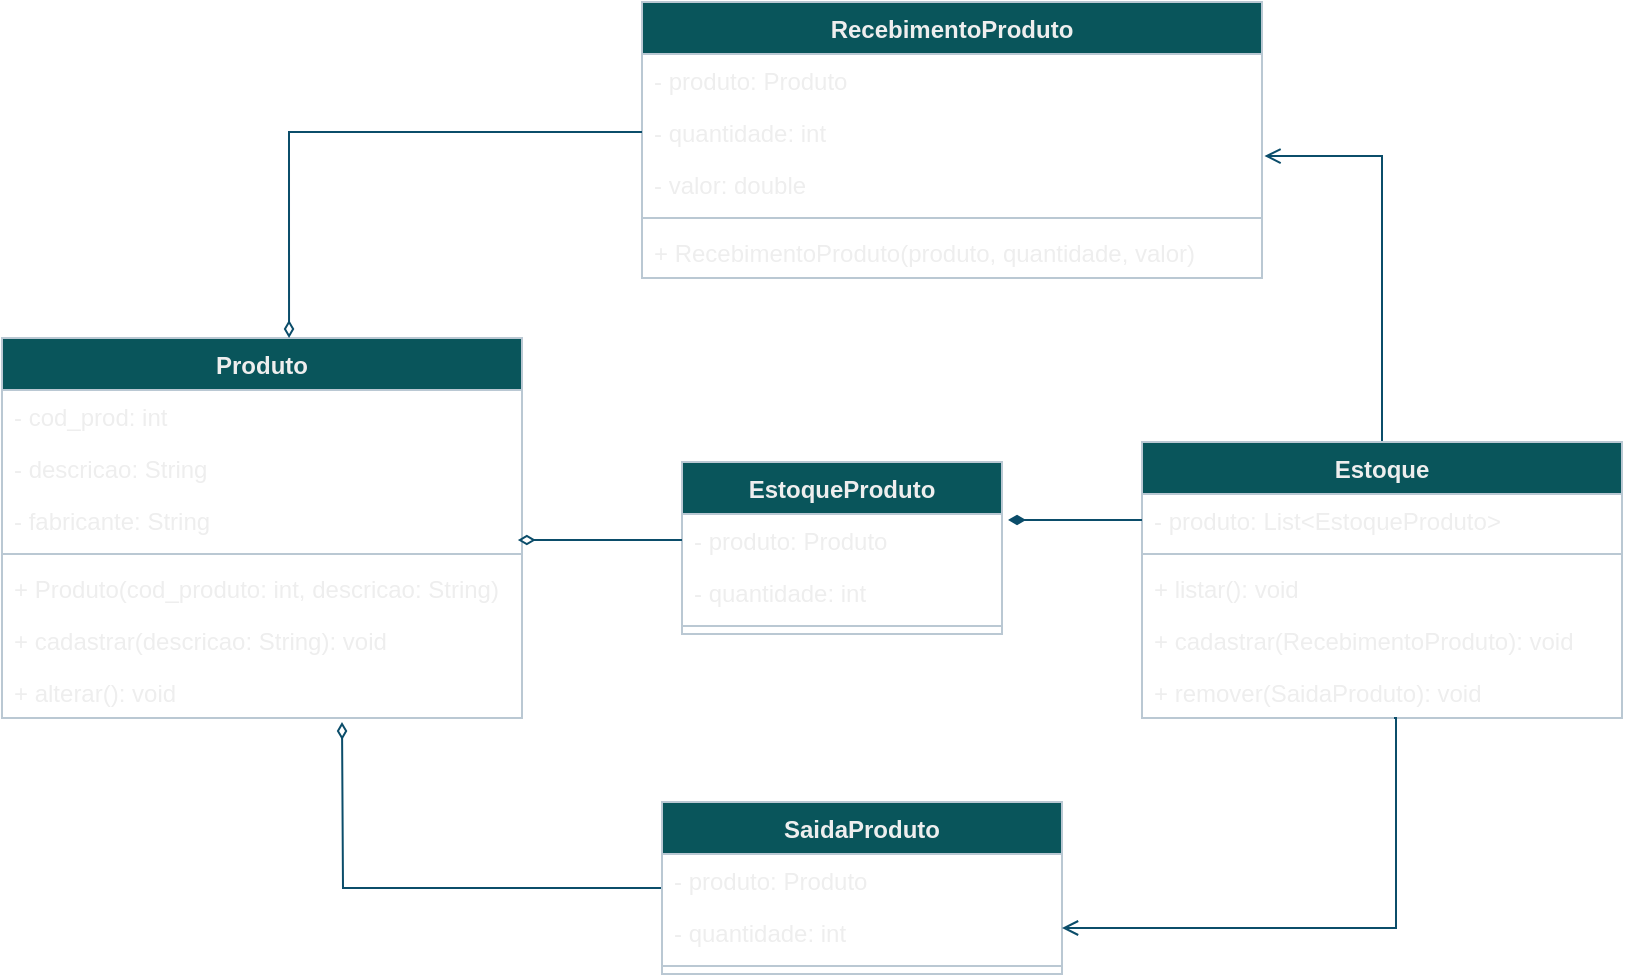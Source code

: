 <mxfile version="21.5.2" type="github">
  <diagram id="C5RBs43oDa-KdzZeNtuy" name="Page-1">
    <mxGraphModel dx="1114" dy="616" grid="1" gridSize="10" guides="1" tooltips="1" connect="1" arrows="1" fold="1" page="1" pageScale="1" pageWidth="827" pageHeight="1169" math="0" shadow="0">
      <root>
        <mxCell id="WIyWlLk6GJQsqaUBKTNV-0" />
        <mxCell id="WIyWlLk6GJQsqaUBKTNV-1" parent="WIyWlLk6GJQsqaUBKTNV-0" />
        <mxCell id="OJTJIqF98ZmuTT_Fb_ie-6" style="edgeStyle=orthogonalEdgeStyle;rounded=0;orthogonalLoop=1;jettySize=auto;html=1;entryX=1.004;entryY=-0.038;entryDx=0;entryDy=0;entryPerimeter=0;endArrow=open;endFill=0;labelBackgroundColor=none;fontColor=default;strokeColor=#0B4D6A;" edge="1" parent="WIyWlLk6GJQsqaUBKTNV-1" source="01x_B53HGo5WK-oIWe2N-0" target="OJTJIqF98ZmuTT_Fb_ie-0">
          <mxGeometry relative="1" as="geometry">
            <Array as="points">
              <mxPoint x="700" y="97" />
            </Array>
          </mxGeometry>
        </mxCell>
        <mxCell id="01x_B53HGo5WK-oIWe2N-0" value="Estoque" style="swimlane;fontStyle=1;align=center;verticalAlign=top;childLayout=stackLayout;horizontal=1;startSize=26;horizontalStack=0;resizeParent=1;resizeParentMax=0;resizeLast=0;collapsible=1;marginBottom=0;whiteSpace=wrap;html=1;labelBackgroundColor=none;fillColor=#09555B;strokeColor=#BAC8D3;fontColor=#EEEEEE;" parent="WIyWlLk6GJQsqaUBKTNV-1" vertex="1">
          <mxGeometry x="580" y="240" width="240" height="138" as="geometry" />
        </mxCell>
        <mxCell id="01x_B53HGo5WK-oIWe2N-1" value="- produto: List&amp;lt;EstoqueProduto&amp;gt;" style="text;strokeColor=none;fillColor=none;align=left;verticalAlign=top;spacingLeft=4;spacingRight=4;overflow=hidden;rotatable=0;points=[[0,0.5],[1,0.5]];portConstraint=eastwest;whiteSpace=wrap;html=1;labelBackgroundColor=none;fontColor=#EEEEEE;" parent="01x_B53HGo5WK-oIWe2N-0" vertex="1">
          <mxGeometry y="26" width="240" height="26" as="geometry" />
        </mxCell>
        <mxCell id="01x_B53HGo5WK-oIWe2N-2" value="" style="line;strokeWidth=1;fillColor=none;align=left;verticalAlign=middle;spacingTop=-1;spacingLeft=3;spacingRight=3;rotatable=0;labelPosition=right;points=[];portConstraint=eastwest;labelBackgroundColor=none;strokeColor=#BAC8D3;fontColor=#EEEEEE;" parent="01x_B53HGo5WK-oIWe2N-0" vertex="1">
          <mxGeometry y="52" width="240" height="8" as="geometry" />
        </mxCell>
        <mxCell id="01x_B53HGo5WK-oIWe2N-3" value="+ listar(): void" style="text;strokeColor=none;fillColor=none;align=left;verticalAlign=top;spacingLeft=4;spacingRight=4;overflow=hidden;rotatable=0;points=[[0,0.5],[1,0.5]];portConstraint=eastwest;whiteSpace=wrap;html=1;labelBackgroundColor=none;fontColor=#EEEEEE;" parent="01x_B53HGo5WK-oIWe2N-0" vertex="1">
          <mxGeometry y="60" width="240" height="26" as="geometry" />
        </mxCell>
        <mxCell id="OJTJIqF98ZmuTT_Fb_ie-4" value="+ cadastrar(RecebimentoProduto): void" style="text;strokeColor=none;fillColor=none;align=left;verticalAlign=top;spacingLeft=4;spacingRight=4;overflow=hidden;rotatable=0;points=[[0,0.5],[1,0.5]];portConstraint=eastwest;whiteSpace=wrap;html=1;labelBackgroundColor=none;fontColor=#EEEEEE;" vertex="1" parent="01x_B53HGo5WK-oIWe2N-0">
          <mxGeometry y="86" width="240" height="26" as="geometry" />
        </mxCell>
        <mxCell id="OJTJIqF98ZmuTT_Fb_ie-5" value="+ remover(SaidaProduto): void" style="text;strokeColor=none;fillColor=none;align=left;verticalAlign=top;spacingLeft=4;spacingRight=4;overflow=hidden;rotatable=0;points=[[0,0.5],[1,0.5]];portConstraint=eastwest;whiteSpace=wrap;html=1;labelBackgroundColor=none;fontColor=#EEEEEE;" vertex="1" parent="01x_B53HGo5WK-oIWe2N-0">
          <mxGeometry y="112" width="240" height="26" as="geometry" />
        </mxCell>
        <mxCell id="01x_B53HGo5WK-oIWe2N-4" value="Produto" style="swimlane;fontStyle=1;align=center;verticalAlign=top;childLayout=stackLayout;horizontal=1;startSize=26;horizontalStack=0;resizeParent=1;resizeParentMax=0;resizeLast=0;collapsible=1;marginBottom=0;whiteSpace=wrap;html=1;labelBackgroundColor=none;fillColor=#09555B;strokeColor=#BAC8D3;fontColor=#EEEEEE;" parent="WIyWlLk6GJQsqaUBKTNV-1" vertex="1">
          <mxGeometry x="10" y="188" width="260" height="190" as="geometry" />
        </mxCell>
        <mxCell id="01x_B53HGo5WK-oIWe2N-24" value="- cod_prod: int" style="text;strokeColor=none;fillColor=none;align=left;verticalAlign=top;spacingLeft=4;spacingRight=4;overflow=hidden;rotatable=0;points=[[0,0.5],[1,0.5]];portConstraint=eastwest;whiteSpace=wrap;html=1;labelBackgroundColor=none;fontColor=#EEEEEE;" parent="01x_B53HGo5WK-oIWe2N-4" vertex="1">
          <mxGeometry y="26" width="260" height="26" as="geometry" />
        </mxCell>
        <mxCell id="01x_B53HGo5WK-oIWe2N-9" value="- descricao: String" style="text;strokeColor=none;fillColor=none;align=left;verticalAlign=top;spacingLeft=4;spacingRight=4;overflow=hidden;rotatable=0;points=[[0,0.5],[1,0.5]];portConstraint=eastwest;whiteSpace=wrap;html=1;labelBackgroundColor=none;fontColor=#EEEEEE;" parent="01x_B53HGo5WK-oIWe2N-4" vertex="1">
          <mxGeometry y="52" width="260" height="26" as="geometry" />
        </mxCell>
        <mxCell id="OJTJIqF98ZmuTT_Fb_ie-18" value="- fabricante: String" style="text;strokeColor=none;fillColor=none;align=left;verticalAlign=top;spacingLeft=4;spacingRight=4;overflow=hidden;rotatable=0;points=[[0,0.5],[1,0.5]];portConstraint=eastwest;whiteSpace=wrap;html=1;labelBackgroundColor=none;fontColor=#EEEEEE;" vertex="1" parent="01x_B53HGo5WK-oIWe2N-4">
          <mxGeometry y="78" width="260" height="26" as="geometry" />
        </mxCell>
        <mxCell id="01x_B53HGo5WK-oIWe2N-6" value="" style="line;strokeWidth=1;fillColor=none;align=left;verticalAlign=middle;spacingTop=-1;spacingLeft=3;spacingRight=3;rotatable=0;labelPosition=right;points=[];portConstraint=eastwest;labelBackgroundColor=none;strokeColor=#BAC8D3;fontColor=#EEEEEE;" parent="01x_B53HGo5WK-oIWe2N-4" vertex="1">
          <mxGeometry y="104" width="260" height="8" as="geometry" />
        </mxCell>
        <mxCell id="01x_B53HGo5WK-oIWe2N-7" value="+ Produto(cod_produto: int, descricao: String)" style="text;strokeColor=none;fillColor=none;align=left;verticalAlign=top;spacingLeft=4;spacingRight=4;overflow=hidden;rotatable=0;points=[[0,0.5],[1,0.5]];portConstraint=eastwest;whiteSpace=wrap;html=1;labelBackgroundColor=none;fontColor=#EEEEEE;" parent="01x_B53HGo5WK-oIWe2N-4" vertex="1">
          <mxGeometry y="112" width="260" height="26" as="geometry" />
        </mxCell>
        <mxCell id="01x_B53HGo5WK-oIWe2N-14" value="+ cadastrar(descricao: String): void" style="text;strokeColor=none;fillColor=none;align=left;verticalAlign=top;spacingLeft=4;spacingRight=4;overflow=hidden;rotatable=0;points=[[0,0.5],[1,0.5]];portConstraint=eastwest;whiteSpace=wrap;html=1;labelBackgroundColor=none;fontColor=#EEEEEE;" parent="01x_B53HGo5WK-oIWe2N-4" vertex="1">
          <mxGeometry y="138" width="260" height="26" as="geometry" />
        </mxCell>
        <mxCell id="01x_B53HGo5WK-oIWe2N-26" value="+ alterar(): void" style="text;strokeColor=none;fillColor=none;align=left;verticalAlign=top;spacingLeft=4;spacingRight=4;overflow=hidden;rotatable=0;points=[[0,0.5],[1,0.5]];portConstraint=eastwest;whiteSpace=wrap;html=1;labelBackgroundColor=none;fontColor=#EEEEEE;" parent="01x_B53HGo5WK-oIWe2N-4" vertex="1">
          <mxGeometry y="164" width="260" height="26" as="geometry" />
        </mxCell>
        <mxCell id="01x_B53HGo5WK-oIWe2N-10" value="RecebimentoProduto" style="swimlane;fontStyle=1;align=center;verticalAlign=top;childLayout=stackLayout;horizontal=1;startSize=26;horizontalStack=0;resizeParent=1;resizeParentMax=0;resizeLast=0;collapsible=1;marginBottom=0;whiteSpace=wrap;html=1;labelBackgroundColor=none;fillColor=#09555B;strokeColor=#BAC8D3;fontColor=#EEEEEE;" parent="WIyWlLk6GJQsqaUBKTNV-1" vertex="1">
          <mxGeometry x="330" y="20" width="310" height="138" as="geometry" />
        </mxCell>
        <mxCell id="01x_B53HGo5WK-oIWe2N-21" value="- produto: Produto" style="text;strokeColor=none;fillColor=none;align=left;verticalAlign=top;spacingLeft=4;spacingRight=4;overflow=hidden;rotatable=0;points=[[0,0.5],[1,0.5]];portConstraint=eastwest;whiteSpace=wrap;html=1;labelBackgroundColor=none;fontColor=#EEEEEE;" parent="01x_B53HGo5WK-oIWe2N-10" vertex="1">
          <mxGeometry y="26" width="310" height="26" as="geometry" />
        </mxCell>
        <mxCell id="01x_B53HGo5WK-oIWe2N-11" value="- quantidade: int" style="text;strokeColor=none;fillColor=none;align=left;verticalAlign=top;spacingLeft=4;spacingRight=4;overflow=hidden;rotatable=0;points=[[0,0.5],[1,0.5]];portConstraint=eastwest;whiteSpace=wrap;html=1;labelBackgroundColor=none;fontColor=#EEEEEE;" parent="01x_B53HGo5WK-oIWe2N-10" vertex="1">
          <mxGeometry y="52" width="310" height="26" as="geometry" />
        </mxCell>
        <mxCell id="OJTJIqF98ZmuTT_Fb_ie-0" value="- valor: double" style="text;strokeColor=none;fillColor=none;align=left;verticalAlign=top;spacingLeft=4;spacingRight=4;overflow=hidden;rotatable=0;points=[[0,0.5],[1,0.5]];portConstraint=eastwest;whiteSpace=wrap;html=1;labelBackgroundColor=none;fontColor=#EEEEEE;" vertex="1" parent="01x_B53HGo5WK-oIWe2N-10">
          <mxGeometry y="78" width="310" height="26" as="geometry" />
        </mxCell>
        <mxCell id="01x_B53HGo5WK-oIWe2N-12" value="" style="line;strokeWidth=1;fillColor=none;align=left;verticalAlign=middle;spacingTop=-1;spacingLeft=3;spacingRight=3;rotatable=0;labelPosition=right;points=[];portConstraint=eastwest;labelBackgroundColor=none;strokeColor=#BAC8D3;fontColor=#EEEEEE;" parent="01x_B53HGo5WK-oIWe2N-10" vertex="1">
          <mxGeometry y="104" width="310" height="8" as="geometry" />
        </mxCell>
        <mxCell id="OJTJIqF98ZmuTT_Fb_ie-20" value="+ RecebimentoProduto(produto, quantidade, valor)" style="text;strokeColor=none;fillColor=none;align=left;verticalAlign=top;spacingLeft=4;spacingRight=4;overflow=hidden;rotatable=0;points=[[0,0.5],[1,0.5]];portConstraint=eastwest;whiteSpace=wrap;html=1;labelBackgroundColor=none;fontColor=#EEEEEE;" vertex="1" parent="01x_B53HGo5WK-oIWe2N-10">
          <mxGeometry y="112" width="310" height="26" as="geometry" />
        </mxCell>
        <mxCell id="OJTJIqF98ZmuTT_Fb_ie-17" style="edgeStyle=orthogonalEdgeStyle;rounded=0;orthogonalLoop=1;jettySize=auto;html=1;endArrow=diamondThin;endFill=0;labelBackgroundColor=none;fontColor=default;strokeColor=#0B4D6A;" edge="1" parent="WIyWlLk6GJQsqaUBKTNV-1" source="01x_B53HGo5WK-oIWe2N-16">
          <mxGeometry relative="1" as="geometry">
            <mxPoint x="180" y="380" as="targetPoint" />
          </mxGeometry>
        </mxCell>
        <mxCell id="01x_B53HGo5WK-oIWe2N-16" value="SaidaProduto" style="swimlane;fontStyle=1;align=center;verticalAlign=top;childLayout=stackLayout;horizontal=1;startSize=26;horizontalStack=0;resizeParent=1;resizeParentMax=0;resizeLast=0;collapsible=1;marginBottom=0;whiteSpace=wrap;html=1;labelBackgroundColor=none;fillColor=#09555B;strokeColor=#BAC8D3;fontColor=#EEEEEE;" parent="WIyWlLk6GJQsqaUBKTNV-1" vertex="1">
          <mxGeometry x="340" y="420" width="200" height="86" as="geometry" />
        </mxCell>
        <mxCell id="01x_B53HGo5WK-oIWe2N-17" value="- produto: Produto" style="text;strokeColor=none;fillColor=none;align=left;verticalAlign=top;spacingLeft=4;spacingRight=4;overflow=hidden;rotatable=0;points=[[0,0.5],[1,0.5]];portConstraint=eastwest;whiteSpace=wrap;html=1;labelBackgroundColor=none;fontColor=#EEEEEE;" parent="01x_B53HGo5WK-oIWe2N-16" vertex="1">
          <mxGeometry y="26" width="200" height="26" as="geometry" />
        </mxCell>
        <mxCell id="01x_B53HGo5WK-oIWe2N-18" value="- quantidade: int" style="text;strokeColor=none;fillColor=none;align=left;verticalAlign=top;spacingLeft=4;spacingRight=4;overflow=hidden;rotatable=0;points=[[0,0.5],[1,0.5]];portConstraint=eastwest;whiteSpace=wrap;html=1;labelBackgroundColor=none;fontColor=#EEEEEE;" parent="01x_B53HGo5WK-oIWe2N-16" vertex="1">
          <mxGeometry y="52" width="200" height="26" as="geometry" />
        </mxCell>
        <mxCell id="01x_B53HGo5WK-oIWe2N-19" value="" style="line;strokeWidth=1;fillColor=none;align=left;verticalAlign=middle;spacingTop=-1;spacingLeft=3;spacingRight=3;rotatable=0;labelPosition=right;points=[];portConstraint=eastwest;labelBackgroundColor=none;strokeColor=#BAC8D3;fontColor=#EEEEEE;" parent="01x_B53HGo5WK-oIWe2N-16" vertex="1">
          <mxGeometry y="78" width="200" height="8" as="geometry" />
        </mxCell>
        <mxCell id="OJTJIqF98ZmuTT_Fb_ie-7" style="edgeStyle=orthogonalEdgeStyle;rounded=0;orthogonalLoop=1;jettySize=auto;html=1;entryX=0.552;entryY=0;entryDx=0;entryDy=0;entryPerimeter=0;endArrow=diamondThin;endFill=0;labelBackgroundColor=none;fontColor=default;strokeColor=#0B4D6A;" edge="1" parent="WIyWlLk6GJQsqaUBKTNV-1" source="01x_B53HGo5WK-oIWe2N-11" target="01x_B53HGo5WK-oIWe2N-4">
          <mxGeometry relative="1" as="geometry" />
        </mxCell>
        <mxCell id="OJTJIqF98ZmuTT_Fb_ie-21" value="EstoqueProduto" style="swimlane;fontStyle=1;align=center;verticalAlign=top;childLayout=stackLayout;horizontal=1;startSize=26;horizontalStack=0;resizeParent=1;resizeParentMax=0;resizeLast=0;collapsible=1;marginBottom=0;whiteSpace=wrap;html=1;labelBackgroundColor=none;fillColor=#09555B;strokeColor=#BAC8D3;fontColor=#EEEEEE;" vertex="1" parent="WIyWlLk6GJQsqaUBKTNV-1">
          <mxGeometry x="350" y="250" width="160" height="86" as="geometry" />
        </mxCell>
        <mxCell id="OJTJIqF98ZmuTT_Fb_ie-22" value="- produto: Produto" style="text;strokeColor=none;fillColor=none;align=left;verticalAlign=top;spacingLeft=4;spacingRight=4;overflow=hidden;rotatable=0;points=[[0,0.5],[1,0.5]];portConstraint=eastwest;whiteSpace=wrap;html=1;labelBackgroundColor=none;fontColor=#EEEEEE;" vertex="1" parent="OJTJIqF98ZmuTT_Fb_ie-21">
          <mxGeometry y="26" width="160" height="26" as="geometry" />
        </mxCell>
        <mxCell id="OJTJIqF98ZmuTT_Fb_ie-24" value="- quantidade: int" style="text;strokeColor=none;fillColor=none;align=left;verticalAlign=top;spacingLeft=4;spacingRight=4;overflow=hidden;rotatable=0;points=[[0,0.5],[1,0.5]];portConstraint=eastwest;whiteSpace=wrap;html=1;labelBackgroundColor=none;fontColor=#EEEEEE;" vertex="1" parent="OJTJIqF98ZmuTT_Fb_ie-21">
          <mxGeometry y="52" width="160" height="26" as="geometry" />
        </mxCell>
        <mxCell id="OJTJIqF98ZmuTT_Fb_ie-23" value="" style="line;strokeWidth=1;fillColor=none;align=left;verticalAlign=middle;spacingTop=-1;spacingLeft=3;spacingRight=3;rotatable=0;labelPosition=right;points=[];portConstraint=eastwest;labelBackgroundColor=none;strokeColor=#BAC8D3;fontColor=#EEEEEE;" vertex="1" parent="OJTJIqF98ZmuTT_Fb_ie-21">
          <mxGeometry y="78" width="160" height="8" as="geometry" />
        </mxCell>
        <mxCell id="OJTJIqF98ZmuTT_Fb_ie-25" style="edgeStyle=orthogonalEdgeStyle;rounded=0;orthogonalLoop=1;jettySize=auto;html=1;entryX=1.019;entryY=0.115;entryDx=0;entryDy=0;entryPerimeter=0;endArrow=diamondThin;endFill=1;labelBackgroundColor=none;fontColor=default;strokeColor=#0B4D6A;" edge="1" parent="WIyWlLk6GJQsqaUBKTNV-1" source="01x_B53HGo5WK-oIWe2N-1" target="OJTJIqF98ZmuTT_Fb_ie-22">
          <mxGeometry relative="1" as="geometry" />
        </mxCell>
        <mxCell id="OJTJIqF98ZmuTT_Fb_ie-26" style="edgeStyle=orthogonalEdgeStyle;rounded=0;orthogonalLoop=1;jettySize=auto;html=1;entryX=0.992;entryY=0.885;entryDx=0;entryDy=0;entryPerimeter=0;endArrow=diamondThin;endFill=0;labelBackgroundColor=none;fontColor=default;strokeColor=#0B4D6A;" edge="1" parent="WIyWlLk6GJQsqaUBKTNV-1" source="OJTJIqF98ZmuTT_Fb_ie-22" target="OJTJIqF98ZmuTT_Fb_ie-18">
          <mxGeometry relative="1" as="geometry" />
        </mxCell>
        <mxCell id="OJTJIqF98ZmuTT_Fb_ie-13" style="edgeStyle=orthogonalEdgeStyle;rounded=0;orthogonalLoop=1;jettySize=auto;html=1;endArrow=none;endFill=0;startArrow=open;startFill=0;labelBackgroundColor=none;fontColor=default;strokeColor=#0B4D6A;" edge="1" parent="WIyWlLk6GJQsqaUBKTNV-1">
          <mxGeometry relative="1" as="geometry">
            <mxPoint x="706" y="378" as="targetPoint" />
            <mxPoint x="540" y="483" as="sourcePoint" />
            <Array as="points">
              <mxPoint x="707" y="483" />
            </Array>
          </mxGeometry>
        </mxCell>
      </root>
    </mxGraphModel>
  </diagram>
</mxfile>
